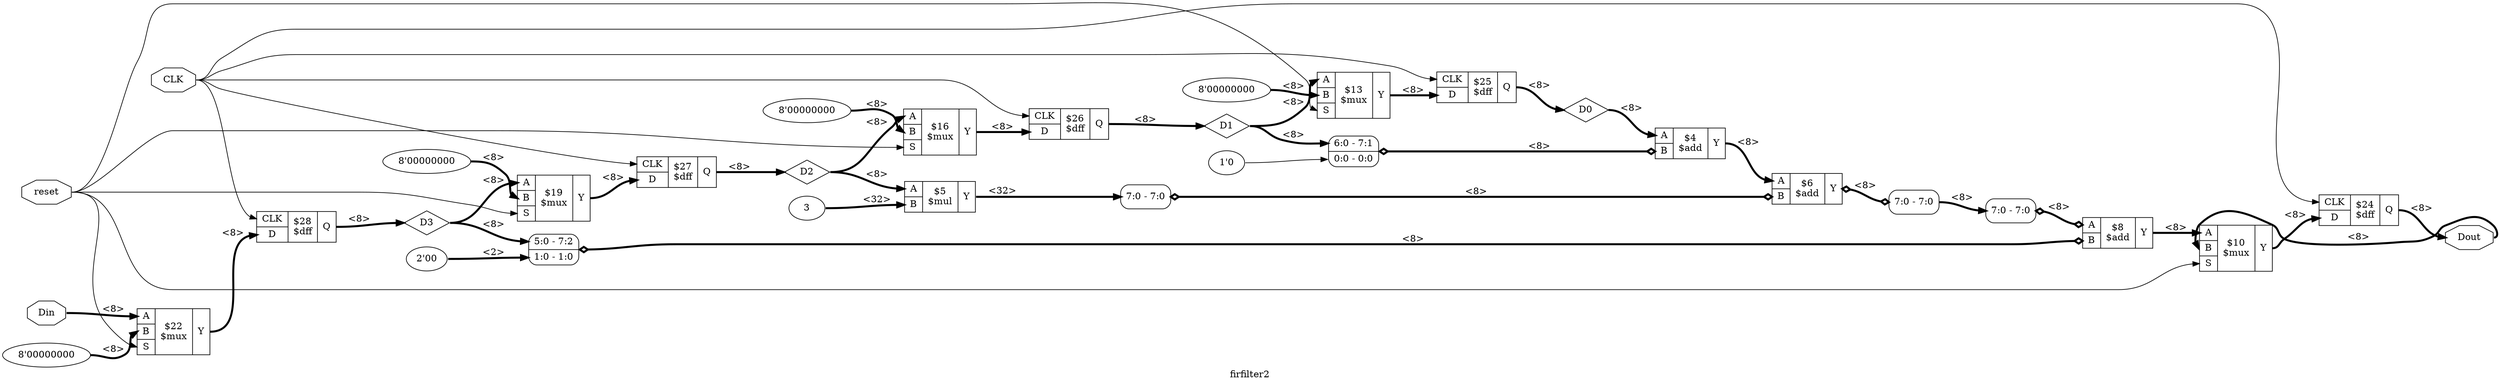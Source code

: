 digraph "firfilter2" {
label="firfilter2";
rankdir="LR";
remincross=true;
n11 [ shape=diamond, label="D3", color="black", fontcolor="black" ];
n12 [ shape=diamond, label="D2", color="black", fontcolor="black" ];
n13 [ shape=diamond, label="D1", color="black", fontcolor="black" ];
n14 [ shape=diamond, label="D0", color="black", fontcolor="black" ];
n15 [ shape=octagon, label="Dout", color="black", fontcolor="black" ];
n16 [ shape=octagon, label="Din", color="black", fontcolor="black" ];
n17 [ shape=octagon, label="reset", color="black", fontcolor="black" ];
n18 [ shape=octagon, label="CLK", color="black", fontcolor="black" ];
c21 [ shape=record, label="{{<p18> CLK|<p19> D}|$25\n$dff|{<p20> Q}}" ];
c22 [ shape=record, label="{{<p18> CLK|<p19> D}|$24\n$dff|{<p20> Q}}" ];
v0 [ label="8'00000000" ];
c27 [ shape=record, label="{{<p23> A|<p24> B|<p25> S}|$22\n$mux|{<p26> Y}}" ];
v1 [ label="8'00000000" ];
c28 [ shape=record, label="{{<p23> A|<p24> B|<p25> S}|$19\n$mux|{<p26> Y}}" ];
v2 [ label="8'00000000" ];
c29 [ shape=record, label="{{<p23> A|<p24> B|<p25> S}|$16\n$mux|{<p26> Y}}" ];
v3 [ label="8'00000000" ];
c30 [ shape=record, label="{{<p23> A|<p24> B|<p25> S}|$13\n$mux|{<p26> Y}}" ];
c31 [ shape=record, label="{{<p23> A|<p24> B|<p25> S}|$10\n$mux|{<p26> Y}}" ];
v5 [ label="2'00" ];
c32 [ shape=record, label="{{<p23> A|<p24> B}|$8\n$add|{<p26> Y}}" ];
x4 [ shape=record, style=rounded, label="<s1> 5:0 - 7:2 |<s0> 1:0 - 1:0 " ];
x4:e -> c32:p24:w [arrowhead=odiamond, arrowtail=odiamond, dir=both, color="black", style="setlinewidth(3)", label="<8>"];
x6 [ shape=record, style=rounded, label="<s0> 7:0 - 7:0 " ];
x6:e -> c32:p23:w [arrowhead=odiamond, arrowtail=odiamond, dir=both, color="black", style="setlinewidth(3)", label="<8>"];
c33 [ shape=record, label="{{<p18> CLK|<p19> D}|$27\n$dff|{<p20> Q}}" ];
c34 [ shape=record, label="{{<p23> A|<p24> B}|$6\n$add|{<p26> Y}}" ];
x7 [ shape=record, style=rounded, label="<s0> 7:0 - 7:0 " ];
c34:p26:e -> x7:w [arrowhead=odiamond, arrowtail=odiamond, dir=both, color="black", style="setlinewidth(3)", label="<8>"];
x8 [ shape=record, style=rounded, label="<s0> 7:0 - 7:0 " ];
x8:e -> c34:p24:w [arrowhead=odiamond, arrowtail=odiamond, dir=both, color="black", style="setlinewidth(3)", label="<8>"];
v9 [ label="3" ];
c35 [ shape=record, label="{{<p23> A|<p24> B}|$5\n$mul|{<p26> Y}}" ];
v11 [ label="1'0" ];
c36 [ shape=record, label="{{<p23> A|<p24> B}|$4\n$add|{<p26> Y}}" ];
x10 [ shape=record, style=rounded, label="<s1> 6:0 - 7:1 |<s0> 0:0 - 0:0 " ];
x10:e -> c36:p24:w [arrowhead=odiamond, arrowtail=odiamond, dir=both, color="black", style="setlinewidth(3)", label="<8>"];
c37 [ shape=record, label="{{<p18> CLK|<p19> D}|$28\n$dff|{<p20> Q}}" ];
c38 [ shape=record, label="{{<p18> CLK|<p19> D}|$26\n$dff|{<p20> Q}}" ];
c31:p26:e -> c22:p19:w [color="black", style="setlinewidth(3)", label="<8>"];
c37:p20:e -> n11:w [color="black", style="setlinewidth(3)", label="<8>"];
n11:e -> c28:p23:w [color="black", style="setlinewidth(3)", label="<8>"];
n11:e -> x4:s1:w [color="black", style="setlinewidth(3)", label="<8>"];
c33:p20:e -> n12:w [color="black", style="setlinewidth(3)", label="<8>"];
n12:e -> c29:p23:w [color="black", style="setlinewidth(3)", label="<8>"];
n12:e -> c35:p23:w [color="black", style="setlinewidth(3)", label="<8>"];
c38:p20:e -> n13:w [color="black", style="setlinewidth(3)", label="<8>"];
n13:e -> c30:p23:w [color="black", style="setlinewidth(3)", label="<8>"];
n13:e -> x10:s1:w [color="black", style="setlinewidth(3)", label="<8>"];
c21:p20:e -> n14:w [color="black", style="setlinewidth(3)", label="<8>"];
n14:e -> c36:p23:w [color="black", style="setlinewidth(3)", label="<8>"];
c22:p20:e -> n15:w [color="black", style="setlinewidth(3)", label="<8>"];
n15:e -> c31:p24:w [color="black", style="setlinewidth(3)", label="<8>"];
n16:e -> c27:p23:w [color="black", style="setlinewidth(3)", label="<8>"];
n17:e -> c27:p25:w [color="black", label=""];
n17:e -> c28:p25:w [color="black", label=""];
n17:e -> c29:p25:w [color="black", label=""];
n17:e -> c30:p25:w [color="black", label=""];
n17:e -> c31:p25:w [color="black", label=""];
n18:e -> c21:p18:w [color="black", label=""];
n18:e -> c22:p18:w [color="black", label=""];
n18:e -> c33:p18:w [color="black", label=""];
n18:e -> c37:p18:w [color="black", label=""];
n18:e -> c38:p18:w [color="black", label=""];
c32:p26:e -> c31:p23:w [color="black", style="setlinewidth(3)", label="<8>"];
c35:p26:e -> x8:s0:w [color="black", style="setlinewidth(3)", label="<32>"];
c36:p26:e -> c34:p23:w [color="black", style="setlinewidth(3)", label="<8>"];
x7:s0:e -> x6:s0:w [color="black", style="setlinewidth(3)", label="<8>"];
c27:p26:e -> c37:p19:w [color="black", style="setlinewidth(3)", label="<8>"];
c28:p26:e -> c33:p19:w [color="black", style="setlinewidth(3)", label="<8>"];
c29:p26:e -> c38:p19:w [color="black", style="setlinewidth(3)", label="<8>"];
c30:p26:e -> c21:p19:w [color="black", style="setlinewidth(3)", label="<8>"];
v0:e -> c27:p24:w [color="black", style="setlinewidth(3)", label="<8>"];
v1:e -> c28:p24:w [color="black", style="setlinewidth(3)", label="<8>"];
v11:e -> x10:s0:w [color="black", label=""];
v2:e -> c29:p24:w [color="black", style="setlinewidth(3)", label="<8>"];
v3:e -> c30:p24:w [color="black", style="setlinewidth(3)", label="<8>"];
v5:e -> x4:s0:w [color="black", style="setlinewidth(3)", label="<2>"];
v9:e -> c35:p24:w [color="black", style="setlinewidth(3)", label="<32>"];
}

